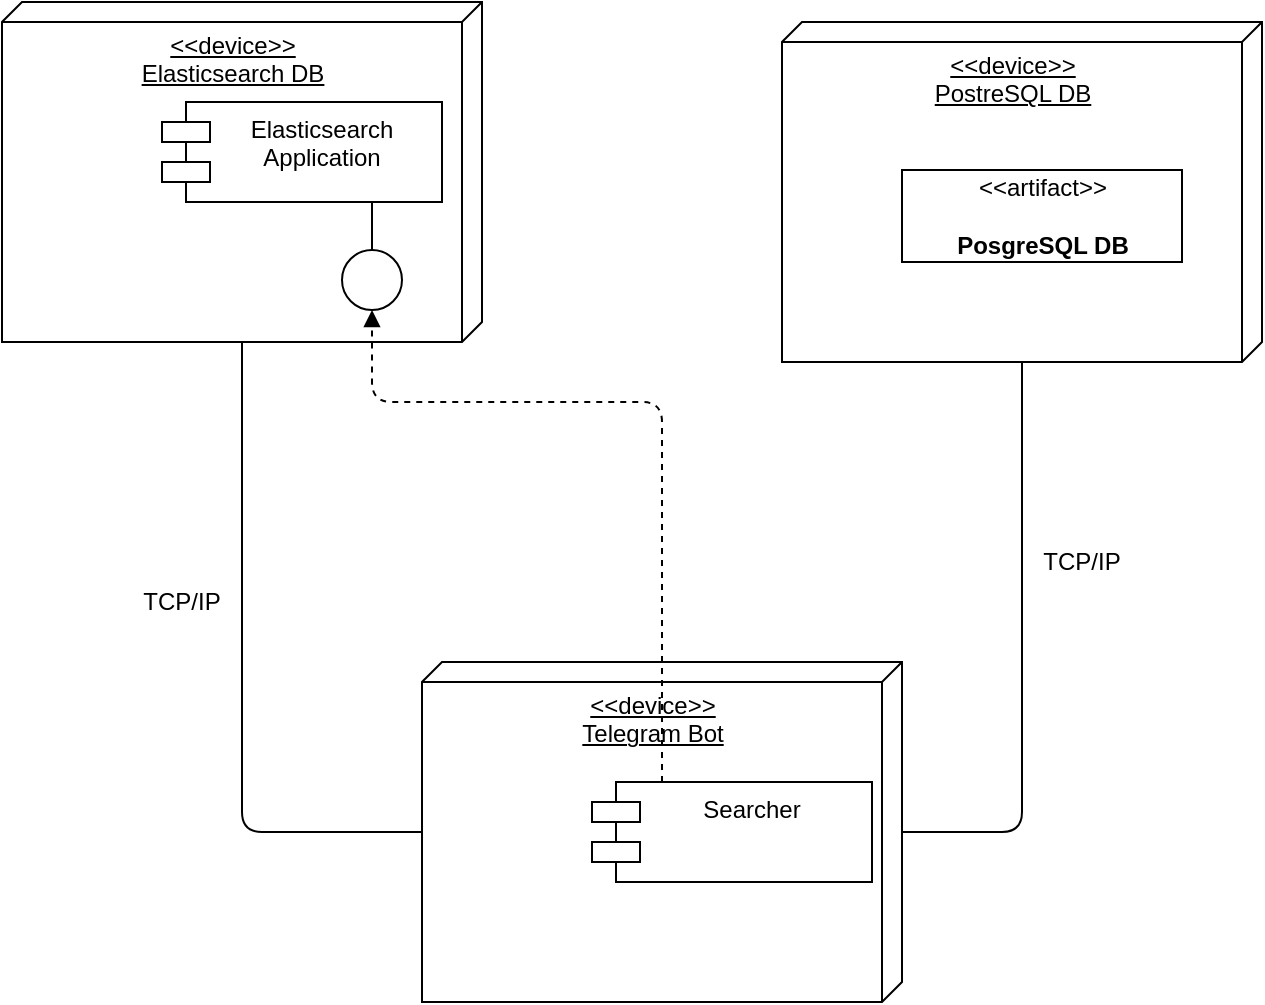 <mxfile version="14.6.13" type="device"><diagram id="Pi-7O5GFjfcy0Ik7y477" name="Страница 1"><mxGraphModel dx="1113" dy="709" grid="0" gridSize="10" guides="1" tooltips="1" connect="1" arrows="1" fold="1" page="1" pageScale="1" pageWidth="1169" pageHeight="827" math="0" shadow="0"><root><mxCell id="0"/><mxCell id="1" parent="0"/><mxCell id="XJeZT4U0CYqBqOBUpn_k-3" value="&amp;lt;&amp;lt;device&amp;gt;&amp;gt;&lt;br&gt;Elasticsearch DB" style="verticalAlign=top;align=center;spacingTop=8;spacingLeft=2;spacingRight=12;shape=cube;size=10;direction=south;fontStyle=4;html=1;" vertex="1" parent="1"><mxGeometry x="290" y="300" width="240" height="170" as="geometry"/></mxCell><mxCell id="XJeZT4U0CYqBqOBUpn_k-4" value="Elasticsearch &#10;Application" style="shape=module;align=left;spacingLeft=20;align=center;verticalAlign=top;jettyWidth=24;jettyHeight=10;" vertex="1" parent="1"><mxGeometry x="370" y="350" width="140" height="50" as="geometry"/></mxCell><mxCell id="XJeZT4U0CYqBqOBUpn_k-5" value="" style="ellipse;whiteSpace=wrap;html=1;aspect=fixed;" vertex="1" parent="1"><mxGeometry x="460" y="424" width="30" height="30" as="geometry"/></mxCell><mxCell id="XJeZT4U0CYqBqOBUpn_k-6" value="" style="endArrow=none;html=1;entryX=0.75;entryY=1;entryDx=0;entryDy=0;" edge="1" parent="1" source="XJeZT4U0CYqBqOBUpn_k-5" target="XJeZT4U0CYqBqOBUpn_k-4"><mxGeometry width="50" height="50" relative="1" as="geometry"><mxPoint x="380" y="380" as="sourcePoint"/><mxPoint x="430" y="330" as="targetPoint"/></mxGeometry></mxCell><mxCell id="XJeZT4U0CYqBqOBUpn_k-7" value="&amp;lt;&amp;lt;device&amp;gt;&amp;gt;&lt;br&gt;PostreSQL DB" style="verticalAlign=top;align=center;spacingTop=8;spacingLeft=2;spacingRight=12;shape=cube;size=10;direction=south;fontStyle=4;html=1;" vertex="1" parent="1"><mxGeometry x="680" y="310" width="240" height="170" as="geometry"/></mxCell><mxCell id="XJeZT4U0CYqBqOBUpn_k-11" value="&amp;lt;&amp;lt;artifact&amp;gt;&amp;gt;&lt;br&gt;&lt;br&gt;&lt;b&gt;PosgreSQL DB&lt;/b&gt;" style="text;html=1;align=center;verticalAlign=middle;dashed=0;fillColor=#ffffff;strokeColor=#000000;" vertex="1" parent="1"><mxGeometry x="740" y="384" width="140" height="46" as="geometry"/></mxCell><mxCell id="XJeZT4U0CYqBqOBUpn_k-12" value="&amp;lt;&amp;lt;device&amp;gt;&amp;gt;&lt;br&gt;Telegram Bot" style="verticalAlign=top;align=center;spacingTop=8;spacingLeft=2;spacingRight=12;shape=cube;size=10;direction=south;fontStyle=4;html=1;" vertex="1" parent="1"><mxGeometry x="500" y="630" width="240" height="170" as="geometry"/></mxCell><mxCell id="XJeZT4U0CYqBqOBUpn_k-14" value="Searcher" style="shape=module;align=left;spacingLeft=20;align=center;verticalAlign=top;jettyWidth=24;jettyHeight=10;" vertex="1" parent="1"><mxGeometry x="585" y="690" width="140" height="50" as="geometry"/></mxCell><mxCell id="XJeZT4U0CYqBqOBUpn_k-15" value="" style="html=1;verticalAlign=bottom;labelBackgroundColor=none;endArrow=block;endFill=1;dashed=1;exitX=0.25;exitY=0;exitDx=0;exitDy=0;" edge="1" parent="1" source="XJeZT4U0CYqBqOBUpn_k-14" target="XJeZT4U0CYqBqOBUpn_k-5"><mxGeometry width="160" relative="1" as="geometry"><mxPoint x="570" y="470" as="sourcePoint"/><mxPoint x="730" y="470" as="targetPoint"/><Array as="points"><mxPoint x="620" y="500"/><mxPoint x="475" y="500"/></Array></mxGeometry></mxCell><mxCell id="XJeZT4U0CYqBqOBUpn_k-16" value="" style="endArrow=none;html=1;" edge="1" parent="1" source="XJeZT4U0CYqBqOBUpn_k-12" target="XJeZT4U0CYqBqOBUpn_k-7"><mxGeometry width="50" height="50" relative="1" as="geometry"><mxPoint x="630" y="550" as="sourcePoint"/><mxPoint x="680" y="500" as="targetPoint"/><Array as="points"><mxPoint x="800" y="715"/></Array></mxGeometry></mxCell><mxCell id="XJeZT4U0CYqBqOBUpn_k-17" value="" style="endArrow=none;html=1;" edge="1" parent="1" source="XJeZT4U0CYqBqOBUpn_k-12" target="XJeZT4U0CYqBqOBUpn_k-3"><mxGeometry width="50" height="50" relative="1" as="geometry"><mxPoint x="691.2" y="570" as="sourcePoint"/><mxPoint x="748.8" y="490" as="targetPoint"/><Array as="points"><mxPoint x="410" y="715"/></Array></mxGeometry></mxCell><mxCell id="XJeZT4U0CYqBqOBUpn_k-18" style="edgeStyle=orthogonalEdgeStyle;rounded=0;orthogonalLoop=1;jettySize=auto;html=1;exitX=0.5;exitY=1;exitDx=0;exitDy=0;" edge="1" parent="1" source="XJeZT4U0CYqBqOBUpn_k-4" target="XJeZT4U0CYqBqOBUpn_k-4"><mxGeometry relative="1" as="geometry"/></mxCell><mxCell id="XJeZT4U0CYqBqOBUpn_k-19" value="TCP/IP" style="text;html=1;strokeColor=none;fillColor=none;align=center;verticalAlign=middle;whiteSpace=wrap;rounded=0;" vertex="1" parent="1"><mxGeometry x="810" y="570" width="40" height="20" as="geometry"/></mxCell><mxCell id="XJeZT4U0CYqBqOBUpn_k-20" value="TCP/IP" style="text;html=1;strokeColor=none;fillColor=none;align=center;verticalAlign=middle;whiteSpace=wrap;rounded=0;" vertex="1" parent="1"><mxGeometry x="360" y="590" width="40" height="20" as="geometry"/></mxCell></root></mxGraphModel></diagram></mxfile>